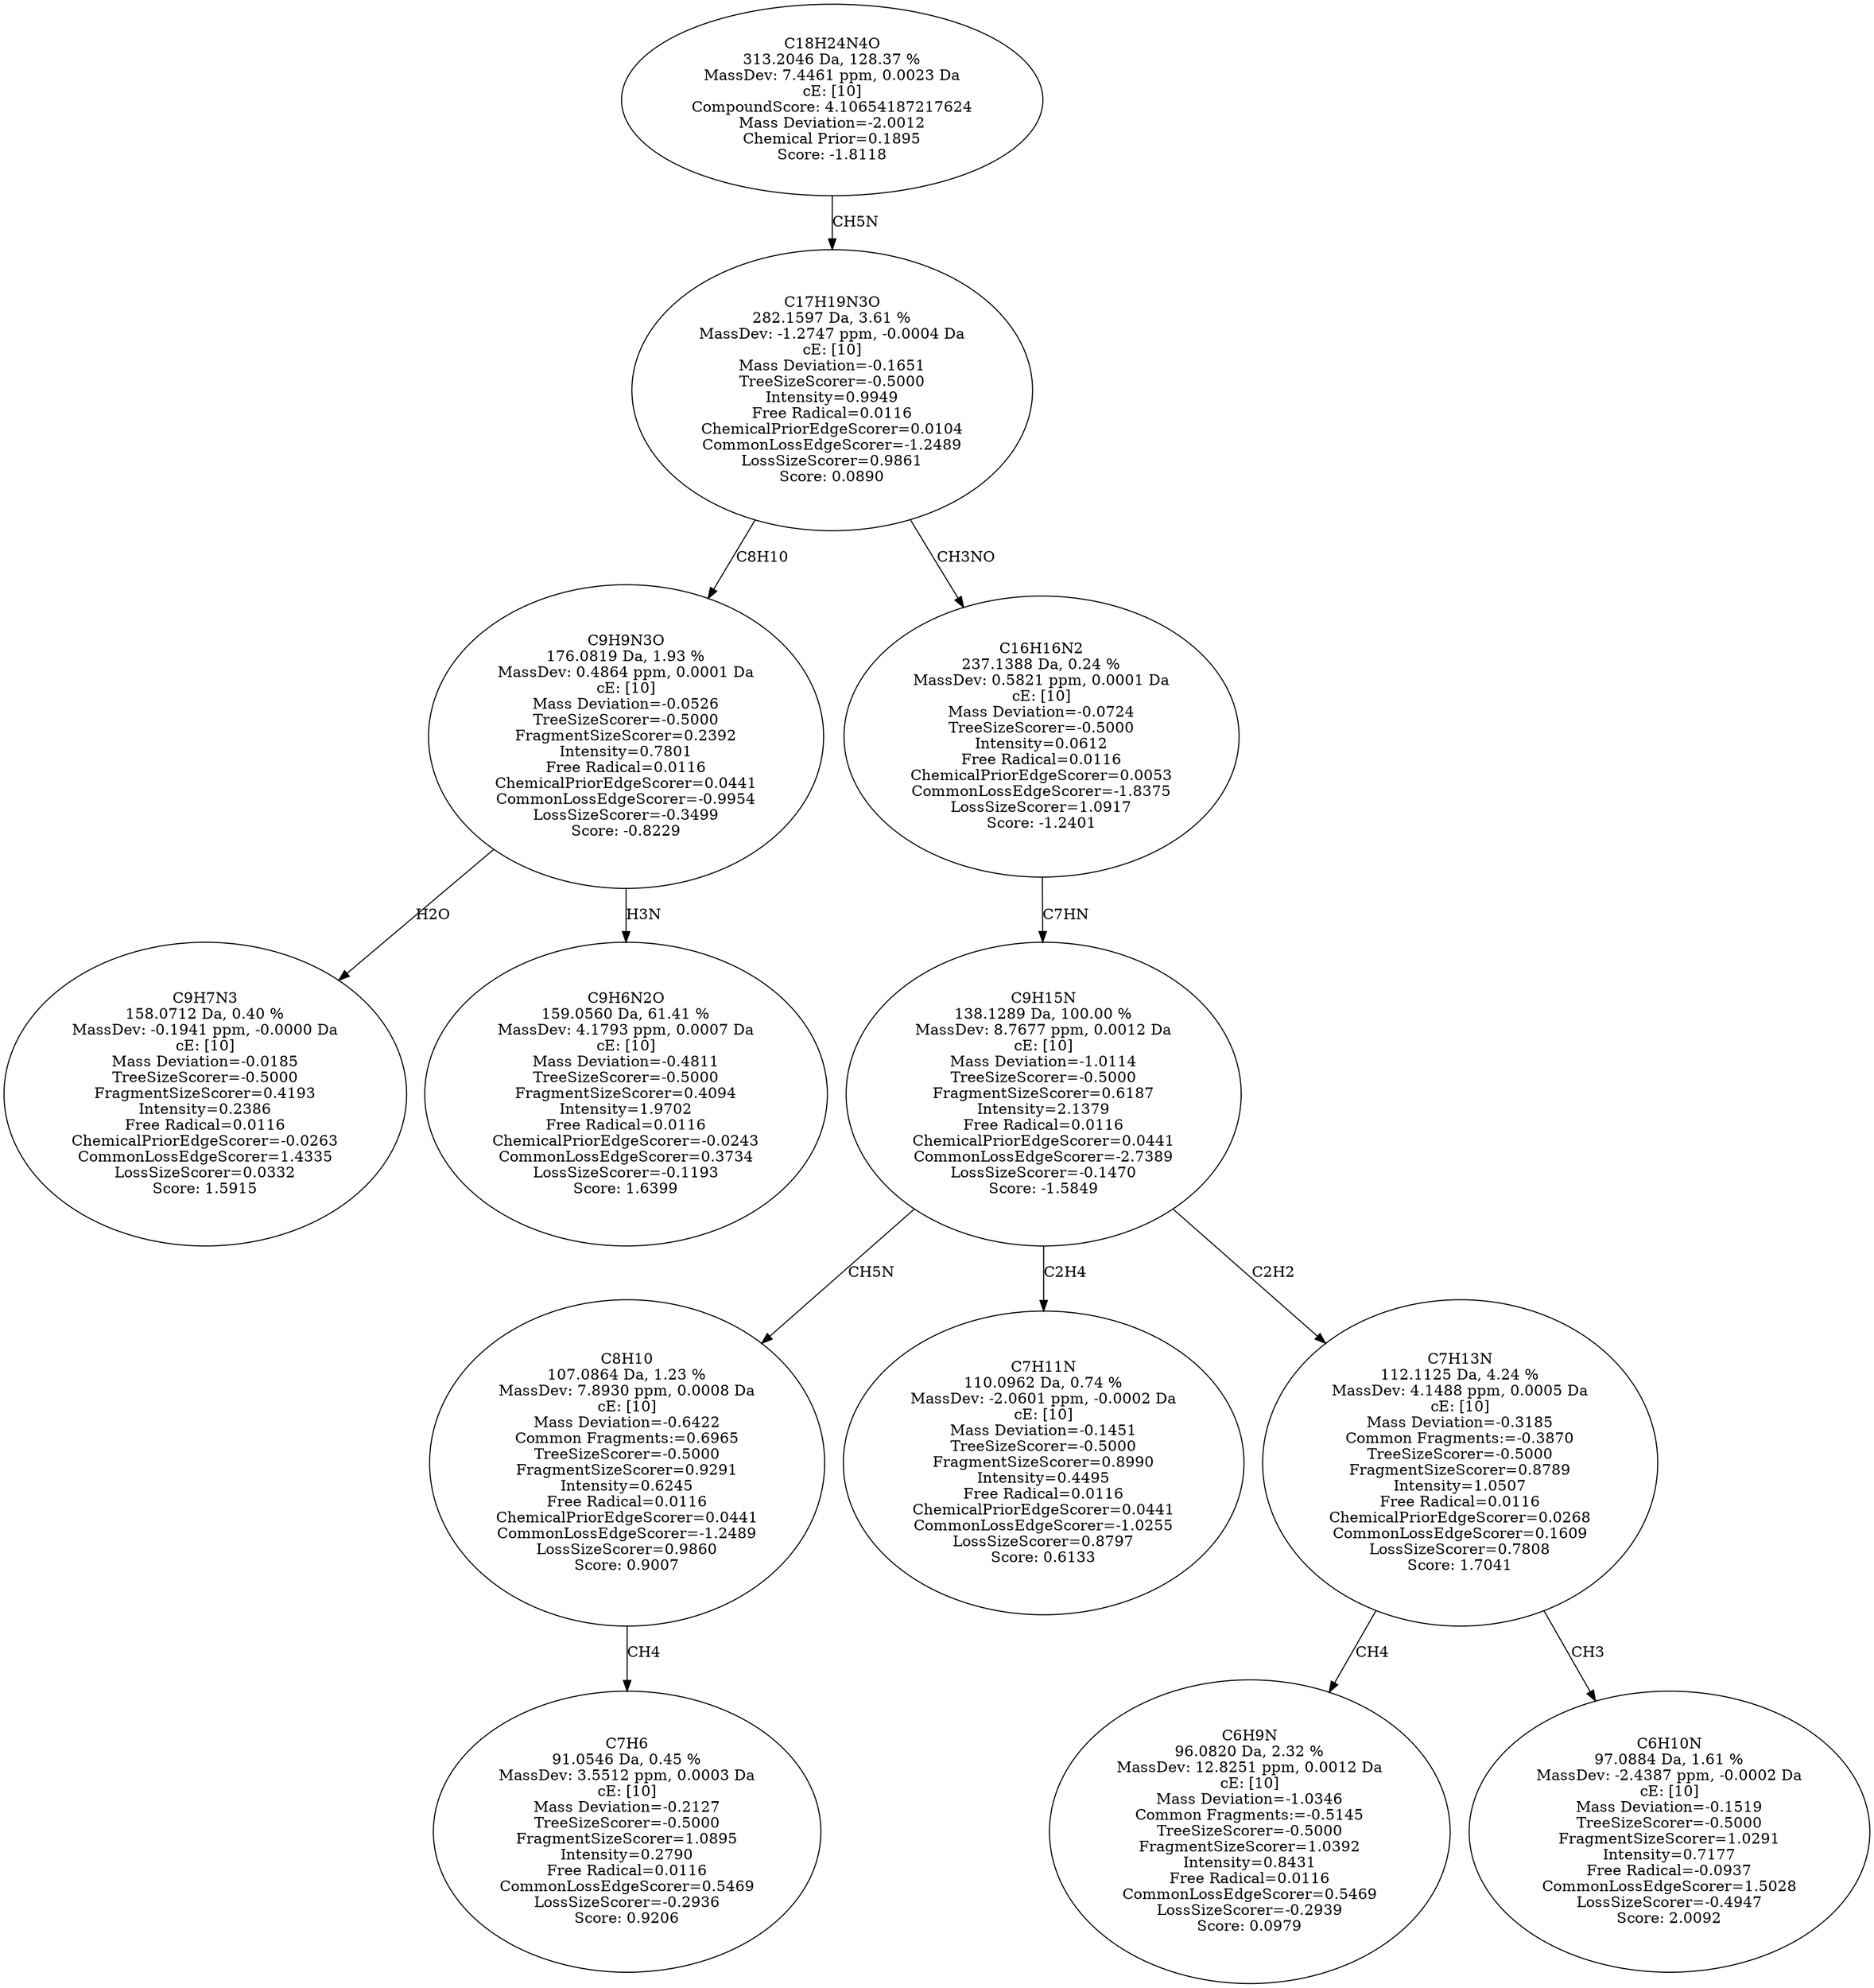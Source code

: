strict digraph {
v1 [label="C9H7N3\n158.0712 Da, 0.40 %\nMassDev: -0.1941 ppm, -0.0000 Da\ncE: [10]\nMass Deviation=-0.0185\nTreeSizeScorer=-0.5000\nFragmentSizeScorer=0.4193\nIntensity=0.2386\nFree Radical=0.0116\nChemicalPriorEdgeScorer=-0.0263\nCommonLossEdgeScorer=1.4335\nLossSizeScorer=0.0332\nScore: 1.5915"];
v2 [label="C9H6N2O\n159.0560 Da, 61.41 %\nMassDev: 4.1793 ppm, 0.0007 Da\ncE: [10]\nMass Deviation=-0.4811\nTreeSizeScorer=-0.5000\nFragmentSizeScorer=0.4094\nIntensity=1.9702\nFree Radical=0.0116\nChemicalPriorEdgeScorer=-0.0243\nCommonLossEdgeScorer=0.3734\nLossSizeScorer=-0.1193\nScore: 1.6399"];
v3 [label="C9H9N3O\n176.0819 Da, 1.93 %\nMassDev: 0.4864 ppm, 0.0001 Da\ncE: [10]\nMass Deviation=-0.0526\nTreeSizeScorer=-0.5000\nFragmentSizeScorer=0.2392\nIntensity=0.7801\nFree Radical=0.0116\nChemicalPriorEdgeScorer=0.0441\nCommonLossEdgeScorer=-0.9954\nLossSizeScorer=-0.3499\nScore: -0.8229"];
v4 [label="C7H6\n91.0546 Da, 0.45 %\nMassDev: 3.5512 ppm, 0.0003 Da\ncE: [10]\nMass Deviation=-0.2127\nTreeSizeScorer=-0.5000\nFragmentSizeScorer=1.0895\nIntensity=0.2790\nFree Radical=0.0116\nCommonLossEdgeScorer=0.5469\nLossSizeScorer=-0.2936\nScore: 0.9206"];
v5 [label="C8H10\n107.0864 Da, 1.23 %\nMassDev: 7.8930 ppm, 0.0008 Da\ncE: [10]\nMass Deviation=-0.6422\nCommon Fragments:=0.6965\nTreeSizeScorer=-0.5000\nFragmentSizeScorer=0.9291\nIntensity=0.6245\nFree Radical=0.0116\nChemicalPriorEdgeScorer=0.0441\nCommonLossEdgeScorer=-1.2489\nLossSizeScorer=0.9860\nScore: 0.9007"];
v6 [label="C7H11N\n110.0962 Da, 0.74 %\nMassDev: -2.0601 ppm, -0.0002 Da\ncE: [10]\nMass Deviation=-0.1451\nTreeSizeScorer=-0.5000\nFragmentSizeScorer=0.8990\nIntensity=0.4495\nFree Radical=0.0116\nChemicalPriorEdgeScorer=0.0441\nCommonLossEdgeScorer=-1.0255\nLossSizeScorer=0.8797\nScore: 0.6133"];
v7 [label="C6H9N\n96.0820 Da, 2.32 %\nMassDev: 12.8251 ppm, 0.0012 Da\ncE: [10]\nMass Deviation=-1.0346\nCommon Fragments:=-0.5145\nTreeSizeScorer=-0.5000\nFragmentSizeScorer=1.0392\nIntensity=0.8431\nFree Radical=0.0116\nCommonLossEdgeScorer=0.5469\nLossSizeScorer=-0.2939\nScore: 0.0979"];
v8 [label="C6H10N\n97.0884 Da, 1.61 %\nMassDev: -2.4387 ppm, -0.0002 Da\ncE: [10]\nMass Deviation=-0.1519\nTreeSizeScorer=-0.5000\nFragmentSizeScorer=1.0291\nIntensity=0.7177\nFree Radical=-0.0937\nCommonLossEdgeScorer=1.5028\nLossSizeScorer=-0.4947\nScore: 2.0092"];
v9 [label="C7H13N\n112.1125 Da, 4.24 %\nMassDev: 4.1488 ppm, 0.0005 Da\ncE: [10]\nMass Deviation=-0.3185\nCommon Fragments:=-0.3870\nTreeSizeScorer=-0.5000\nFragmentSizeScorer=0.8789\nIntensity=1.0507\nFree Radical=0.0116\nChemicalPriorEdgeScorer=0.0268\nCommonLossEdgeScorer=0.1609\nLossSizeScorer=0.7808\nScore: 1.7041"];
v10 [label="C9H15N\n138.1289 Da, 100.00 %\nMassDev: 8.7677 ppm, 0.0012 Da\ncE: [10]\nMass Deviation=-1.0114\nTreeSizeScorer=-0.5000\nFragmentSizeScorer=0.6187\nIntensity=2.1379\nFree Radical=0.0116\nChemicalPriorEdgeScorer=0.0441\nCommonLossEdgeScorer=-2.7389\nLossSizeScorer=-0.1470\nScore: -1.5849"];
v11 [label="C16H16N2\n237.1388 Da, 0.24 %\nMassDev: 0.5821 ppm, 0.0001 Da\ncE: [10]\nMass Deviation=-0.0724\nTreeSizeScorer=-0.5000\nIntensity=0.0612\nFree Radical=0.0116\nChemicalPriorEdgeScorer=0.0053\nCommonLossEdgeScorer=-1.8375\nLossSizeScorer=1.0917\nScore: -1.2401"];
v12 [label="C17H19N3O\n282.1597 Da, 3.61 %\nMassDev: -1.2747 ppm, -0.0004 Da\ncE: [10]\nMass Deviation=-0.1651\nTreeSizeScorer=-0.5000\nIntensity=0.9949\nFree Radical=0.0116\nChemicalPriorEdgeScorer=0.0104\nCommonLossEdgeScorer=-1.2489\nLossSizeScorer=0.9861\nScore: 0.0890"];
v13 [label="C18H24N4O\n313.2046 Da, 128.37 %\nMassDev: 7.4461 ppm, 0.0023 Da\ncE: [10]\nCompoundScore: 4.10654187217624\nMass Deviation=-2.0012\nChemical Prior=0.1895\nScore: -1.8118"];
v3 -> v1 [label="H2O"];
v3 -> v2 [label="H3N"];
v12 -> v3 [label="C8H10"];
v5 -> v4 [label="CH4"];
v10 -> v5 [label="CH5N"];
v10 -> v6 [label="C2H4"];
v9 -> v7 [label="CH4"];
v9 -> v8 [label="CH3"];
v10 -> v9 [label="C2H2"];
v11 -> v10 [label="C7HN"];
v12 -> v11 [label="CH3NO"];
v13 -> v12 [label="CH5N"];
}